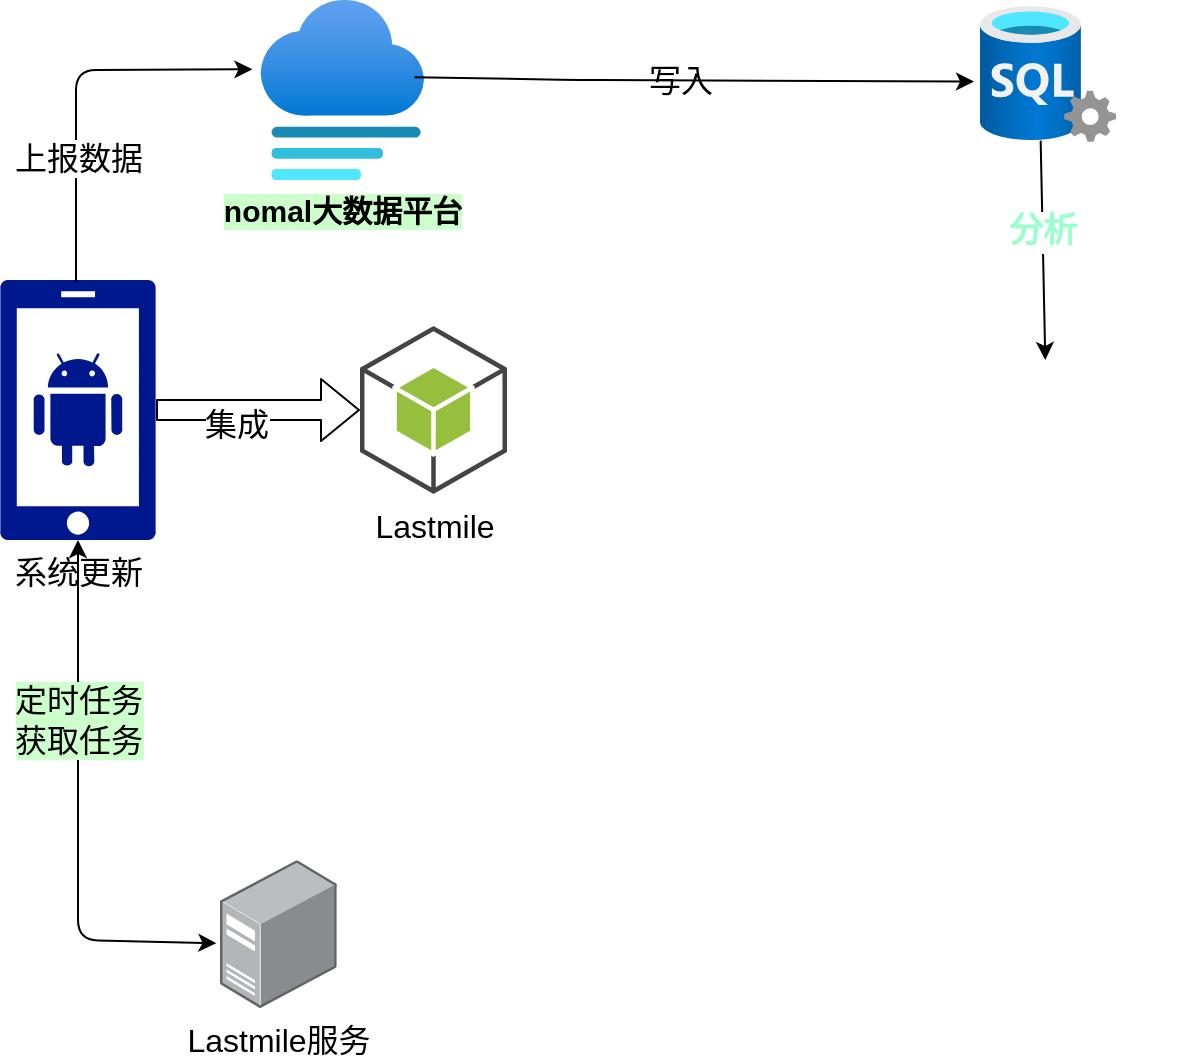 <mxfile version="14.6.3" type="github">
  <diagram id="C5RBs43oDa-KdzZeNtuy" name="Page-1">
    <mxGraphModel dx="1168" dy="668" grid="1" gridSize="10" guides="1" tooltips="1" connect="1" arrows="1" fold="1" page="1" pageScale="1" pageWidth="827" pageHeight="1169" math="0" shadow="0">
      <root>
        <mxCell id="WIyWlLk6GJQsqaUBKTNV-0" />
        <mxCell id="WIyWlLk6GJQsqaUBKTNV-1" parent="WIyWlLk6GJQsqaUBKTNV-0" />
        <mxCell id="rWMwRWVKeR0WOQhEBVSM-0" value="系统更新" style="aspect=fixed;pointerEvents=1;shadow=0;dashed=0;html=1;strokeColor=none;labelPosition=center;verticalLabelPosition=bottom;verticalAlign=top;align=center;fillColor=#00188D;shape=mxgraph.mscae.enterprise.android_phone;fontSize=16;" vertex="1" parent="WIyWlLk6GJQsqaUBKTNV-1">
          <mxGeometry x="150" y="270" width="78" height="130" as="geometry" />
        </mxCell>
        <mxCell id="rWMwRWVKeR0WOQhEBVSM-1" value="Lastmile" style="outlineConnect=0;dashed=0;verticalLabelPosition=bottom;verticalAlign=top;align=center;html=1;shape=mxgraph.aws3.android;fillColor=#96BF3D;gradientColor=none;fontSize=16;" vertex="1" parent="WIyWlLk6GJQsqaUBKTNV-1">
          <mxGeometry x="330" y="293" width="73.5" height="84" as="geometry" />
        </mxCell>
        <mxCell id="rWMwRWVKeR0WOQhEBVSM-3" value="" style="shape=flexArrow;endArrow=classic;html=1;exitX=1;exitY=0.5;exitDx=0;exitDy=0;exitPerimeter=0;fontSize=16;" edge="1" parent="WIyWlLk6GJQsqaUBKTNV-1" source="rWMwRWVKeR0WOQhEBVSM-0" target="rWMwRWVKeR0WOQhEBVSM-1">
          <mxGeometry width="50" height="50" relative="1" as="geometry">
            <mxPoint x="250" y="360" as="sourcePoint" />
            <mxPoint x="310" y="340" as="targetPoint" />
          </mxGeometry>
        </mxCell>
        <mxCell id="rWMwRWVKeR0WOQhEBVSM-4" value="集成" style="edgeLabel;html=1;align=center;verticalAlign=middle;resizable=0;points=[];fontSize=16;" vertex="1" connectable="0" parent="rWMwRWVKeR0WOQhEBVSM-3">
          <mxGeometry x="-0.216" y="-7" relative="1" as="geometry">
            <mxPoint as="offset" />
          </mxGeometry>
        </mxCell>
        <mxCell id="rWMwRWVKeR0WOQhEBVSM-9" value="Lastmile服务" style="points=[];aspect=fixed;html=1;align=center;shadow=0;dashed=0;image;image=img/lib/allied_telesis/computer_and_terminals/Server_Desktop.svg;fontSize=16;" vertex="1" parent="WIyWlLk6GJQsqaUBKTNV-1">
          <mxGeometry x="260" y="560" width="58.38" height="74" as="geometry" />
        </mxCell>
        <mxCell id="rWMwRWVKeR0WOQhEBVSM-10" value="" style="endArrow=classic;startArrow=classic;html=1;fontSize=16;entryX=0.5;entryY=1;entryDx=0;entryDy=0;entryPerimeter=0;exitX=-0.031;exitY=0.562;exitDx=0;exitDy=0;exitPerimeter=0;" edge="1" parent="WIyWlLk6GJQsqaUBKTNV-1" source="rWMwRWVKeR0WOQhEBVSM-9" target="rWMwRWVKeR0WOQhEBVSM-0">
          <mxGeometry width="50" height="50" relative="1" as="geometry">
            <mxPoint x="189" y="500" as="sourcePoint" />
            <mxPoint x="230" y="400" as="targetPoint" />
            <Array as="points">
              <mxPoint x="189" y="600" />
            </Array>
          </mxGeometry>
        </mxCell>
        <mxCell id="rWMwRWVKeR0WOQhEBVSM-11" value="定时任务&lt;br&gt;获取任务" style="edgeLabel;html=1;align=center;verticalAlign=middle;resizable=0;points=[];fontSize=16;labelBackgroundColor=#CCFFCC;" vertex="1" connectable="0" parent="rWMwRWVKeR0WOQhEBVSM-10">
          <mxGeometry x="0.509" y="3" relative="1" as="geometry">
            <mxPoint x="3" y="24" as="offset" />
          </mxGeometry>
        </mxCell>
        <mxCell id="rWMwRWVKeR0WOQhEBVSM-61" value="&lt;font color=&quot;#000000&quot; style=&quot;font-size: 15px&quot;&gt;&lt;b&gt;nomal大数据平台&lt;/b&gt;&lt;/font&gt;" style="aspect=fixed;html=1;points=[];align=center;image;fontSize=12;image=img/lib/azure2/general/Website_Staging.svg;labelBackgroundColor=#CCFFCC;fontColor=#99FFCC;" vertex="1" parent="WIyWlLk6GJQsqaUBKTNV-1">
          <mxGeometry x="280" y="130" width="82.28" height="90" as="geometry" />
        </mxCell>
        <mxCell id="rWMwRWVKeR0WOQhEBVSM-67" value="" style="endArrow=classic;html=1;fontSize=16;fontColor=#99FFCC;entryX=-0.034;entryY=0.374;entryDx=0;entryDy=0;entryPerimeter=0;exitX=0.5;exitY=0;exitDx=0;exitDy=0;exitPerimeter=0;" edge="1" parent="WIyWlLk6GJQsqaUBKTNV-1">
          <mxGeometry width="50" height="50" relative="1" as="geometry">
            <mxPoint x="188" y="271" as="sourcePoint" />
            <mxPoint x="276.202" y="164.66" as="targetPoint" />
            <Array as="points">
              <mxPoint x="188" y="165" />
            </Array>
          </mxGeometry>
        </mxCell>
        <mxCell id="rWMwRWVKeR0WOQhEBVSM-78" value="&lt;font color=&quot;#000000&quot;&gt;上报数据&lt;/font&gt;" style="edgeLabel;html=1;align=center;verticalAlign=middle;resizable=0;points=[];fontSize=16;fontColor=#99FFCC;" vertex="1" connectable="0" parent="rWMwRWVKeR0WOQhEBVSM-67">
          <mxGeometry x="-0.355" y="-1" relative="1" as="geometry">
            <mxPoint as="offset" />
          </mxGeometry>
        </mxCell>
        <mxCell id="rWMwRWVKeR0WOQhEBVSM-69" value="" style="shape=image;html=1;verticalAlign=top;verticalLabelPosition=bottom;labelBackgroundColor=#ffffff;imageAspect=0;aspect=fixed;image=https://cdn0.iconfinder.com/data/icons/web-development-79/32/development_computer_website_check_result-128.png;fontSize=16;fontColor=#99FFCC;" vertex="1" parent="WIyWlLk6GJQsqaUBKTNV-1">
          <mxGeometry x="610" y="310" width="128" height="128" as="geometry" />
        </mxCell>
        <mxCell id="rWMwRWVKeR0WOQhEBVSM-71" value="" style="aspect=fixed;html=1;points=[];align=center;image;fontSize=12;image=img/lib/azure2/databases/SQL_Server.svg;labelBackgroundColor=#CCFFCC;fontColor=#99FFCC;" vertex="1" parent="WIyWlLk6GJQsqaUBKTNV-1">
          <mxGeometry x="640" y="133" width="68" height="68" as="geometry" />
        </mxCell>
        <mxCell id="rWMwRWVKeR0WOQhEBVSM-72" value="" style="endArrow=classic;html=1;fontSize=16;fontColor=#99FFCC;exitX=0.938;exitY=0.429;exitDx=0;exitDy=0;exitPerimeter=0;entryX=-0.044;entryY=0.556;entryDx=0;entryDy=0;entryPerimeter=0;" edge="1" parent="WIyWlLk6GJQsqaUBKTNV-1" source="rWMwRWVKeR0WOQhEBVSM-61" target="rWMwRWVKeR0WOQhEBVSM-71">
          <mxGeometry width="50" height="50" relative="1" as="geometry">
            <mxPoint x="380" y="310" as="sourcePoint" />
            <mxPoint x="430" y="260" as="targetPoint" />
            <Array as="points">
              <mxPoint x="440" y="170" />
            </Array>
          </mxGeometry>
        </mxCell>
        <mxCell id="rWMwRWVKeR0WOQhEBVSM-73" value="&lt;font color=&quot;#000000&quot;&gt;写入&lt;/font&gt;" style="text;html=1;align=center;verticalAlign=middle;resizable=0;points=[];autosize=1;strokeColor=none;fontSize=16;fontColor=#99FFCC;" vertex="1" parent="WIyWlLk6GJQsqaUBKTNV-1">
          <mxGeometry x="465" y="160" width="50" height="20" as="geometry" />
        </mxCell>
        <mxCell id="rWMwRWVKeR0WOQhEBVSM-82" value="" style="endArrow=classic;html=1;fontSize=16;fontColor=#99FFCC;exitX=0.446;exitY=0.99;exitDx=0;exitDy=0;exitPerimeter=0;fontStyle=1" edge="1" parent="WIyWlLk6GJQsqaUBKTNV-1" source="rWMwRWVKeR0WOQhEBVSM-71" target="rWMwRWVKeR0WOQhEBVSM-69">
          <mxGeometry width="50" height="50" relative="1" as="geometry">
            <mxPoint x="670" y="230" as="sourcePoint" />
            <mxPoint x="720" y="180" as="targetPoint" />
          </mxGeometry>
        </mxCell>
        <mxCell id="rWMwRWVKeR0WOQhEBVSM-83" value="&lt;b&gt;&lt;font style=&quot;font-size: 17px&quot;&gt;分析&lt;/font&gt;&lt;/b&gt;" style="edgeLabel;html=1;align=center;verticalAlign=middle;resizable=0;points=[];fontSize=16;fontColor=#99FFCC;" vertex="1" connectable="0" parent="rWMwRWVKeR0WOQhEBVSM-82">
          <mxGeometry x="-0.18" y="-1" relative="1" as="geometry">
            <mxPoint as="offset" />
          </mxGeometry>
        </mxCell>
      </root>
    </mxGraphModel>
  </diagram>
</mxfile>
